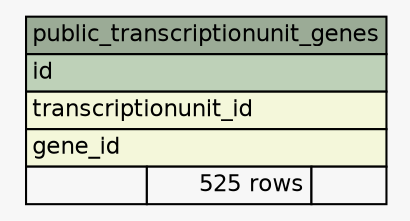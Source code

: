 // dot 2.36.0 on Linux 3.13.0-43-generic
// SchemaSpy rev 590
digraph "public_transcriptionunit_genes" {
  graph [
    rankdir="RL"
    bgcolor="#f7f7f7"
    nodesep="0.18"
    ranksep="0.46"
    fontname="Helvetica"
    fontsize="11"
  ];
  node [
    fontname="Helvetica"
    fontsize="11"
    shape="plaintext"
  ];
  edge [
    arrowsize="0.8"
  ];
  "public_transcriptionunit_genes" [
    label=<
    <TABLE BORDER="0" CELLBORDER="1" CELLSPACING="0" BGCOLOR="#ffffff">
      <TR><TD COLSPAN="3" BGCOLOR="#9bab96" ALIGN="CENTER">public_transcriptionunit_genes</TD></TR>
      <TR><TD PORT="id" COLSPAN="3" BGCOLOR="#bed1b8" ALIGN="LEFT">id</TD></TR>
      <TR><TD PORT="transcriptionunit_id" COLSPAN="3" BGCOLOR="#f4f7da" ALIGN="LEFT">transcriptionunit_id</TD></TR>
      <TR><TD PORT="gene_id" COLSPAN="3" BGCOLOR="#f4f7da" ALIGN="LEFT">gene_id</TD></TR>
      <TR><TD ALIGN="LEFT" BGCOLOR="#f7f7f7">  </TD><TD ALIGN="RIGHT" BGCOLOR="#f7f7f7">525 rows</TD><TD ALIGN="RIGHT" BGCOLOR="#f7f7f7">  </TD></TR>
    </TABLE>>
    URL="tables/public_transcriptionunit_genes.html"
    tooltip="public_transcriptionunit_genes"
  ];
}
